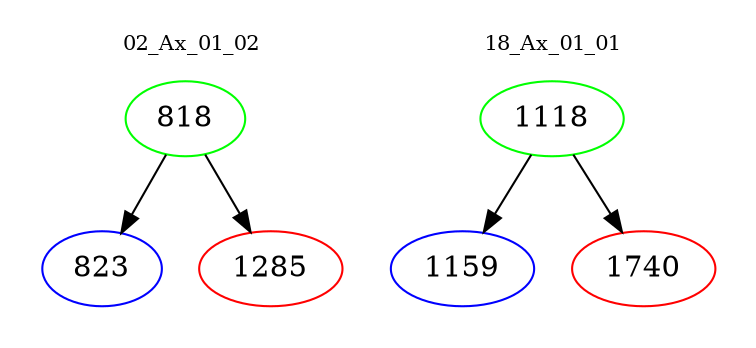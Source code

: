 digraph{
subgraph cluster_0 {
color = white
label = "02_Ax_01_02";
fontsize=10;
T0_818 [label="818", color="green"]
T0_818 -> T0_823 [color="black"]
T0_823 [label="823", color="blue"]
T0_818 -> T0_1285 [color="black"]
T0_1285 [label="1285", color="red"]
}
subgraph cluster_1 {
color = white
label = "18_Ax_01_01";
fontsize=10;
T1_1118 [label="1118", color="green"]
T1_1118 -> T1_1159 [color="black"]
T1_1159 [label="1159", color="blue"]
T1_1118 -> T1_1740 [color="black"]
T1_1740 [label="1740", color="red"]
}
}
